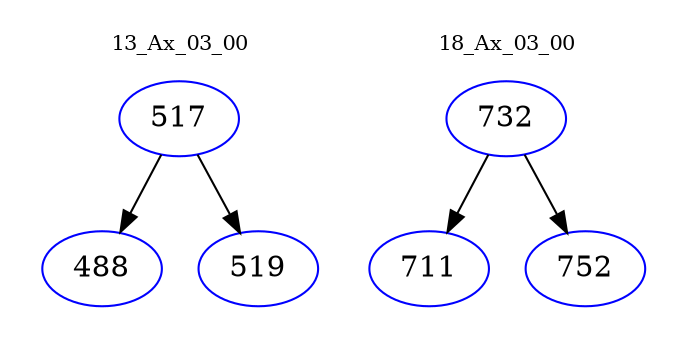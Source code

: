 digraph{
subgraph cluster_0 {
color = white
label = "13_Ax_03_00";
fontsize=10;
T0_517 [label="517", color="blue"]
T0_517 -> T0_488 [color="black"]
T0_488 [label="488", color="blue"]
T0_517 -> T0_519 [color="black"]
T0_519 [label="519", color="blue"]
}
subgraph cluster_1 {
color = white
label = "18_Ax_03_00";
fontsize=10;
T1_732 [label="732", color="blue"]
T1_732 -> T1_711 [color="black"]
T1_711 [label="711", color="blue"]
T1_732 -> T1_752 [color="black"]
T1_752 [label="752", color="blue"]
}
}
